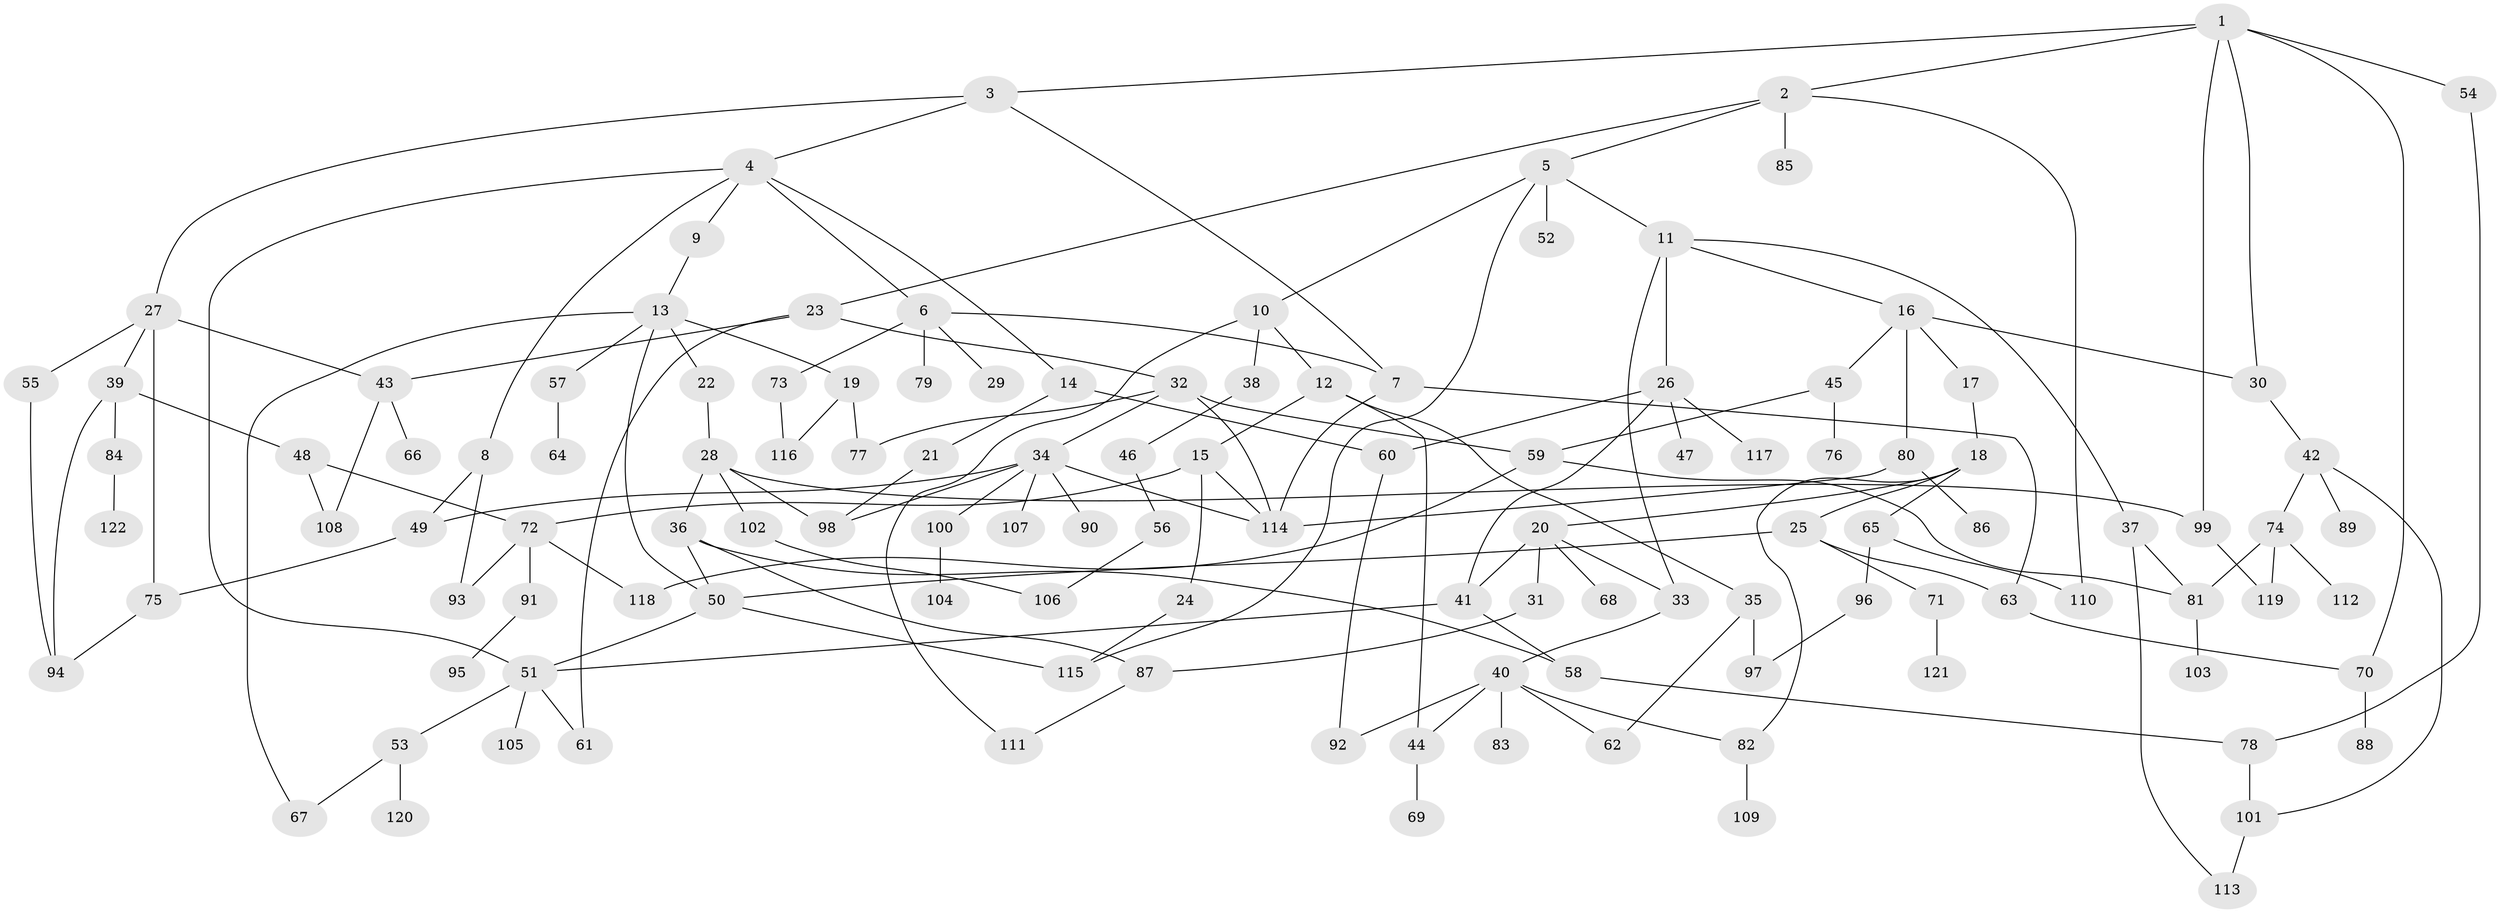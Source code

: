 // Generated by graph-tools (version 1.1) at 2025/01/03/09/25 03:01:04]
// undirected, 122 vertices, 171 edges
graph export_dot {
graph [start="1"]
  node [color=gray90,style=filled];
  1;
  2;
  3;
  4;
  5;
  6;
  7;
  8;
  9;
  10;
  11;
  12;
  13;
  14;
  15;
  16;
  17;
  18;
  19;
  20;
  21;
  22;
  23;
  24;
  25;
  26;
  27;
  28;
  29;
  30;
  31;
  32;
  33;
  34;
  35;
  36;
  37;
  38;
  39;
  40;
  41;
  42;
  43;
  44;
  45;
  46;
  47;
  48;
  49;
  50;
  51;
  52;
  53;
  54;
  55;
  56;
  57;
  58;
  59;
  60;
  61;
  62;
  63;
  64;
  65;
  66;
  67;
  68;
  69;
  70;
  71;
  72;
  73;
  74;
  75;
  76;
  77;
  78;
  79;
  80;
  81;
  82;
  83;
  84;
  85;
  86;
  87;
  88;
  89;
  90;
  91;
  92;
  93;
  94;
  95;
  96;
  97;
  98;
  99;
  100;
  101;
  102;
  103;
  104;
  105;
  106;
  107;
  108;
  109;
  110;
  111;
  112;
  113;
  114;
  115;
  116;
  117;
  118;
  119;
  120;
  121;
  122;
  1 -- 2;
  1 -- 3;
  1 -- 30;
  1 -- 54;
  1 -- 70;
  1 -- 99;
  2 -- 5;
  2 -- 23;
  2 -- 85;
  2 -- 110;
  3 -- 4;
  3 -- 7;
  3 -- 27;
  4 -- 6;
  4 -- 8;
  4 -- 9;
  4 -- 14;
  4 -- 51;
  5 -- 10;
  5 -- 11;
  5 -- 52;
  5 -- 115;
  6 -- 29;
  6 -- 73;
  6 -- 79;
  6 -- 7;
  7 -- 114;
  7 -- 63;
  8 -- 93;
  8 -- 49;
  9 -- 13;
  10 -- 12;
  10 -- 38;
  10 -- 111;
  11 -- 16;
  11 -- 26;
  11 -- 37;
  11 -- 33;
  12 -- 15;
  12 -- 35;
  12 -- 44;
  13 -- 19;
  13 -- 22;
  13 -- 57;
  13 -- 67;
  13 -- 50;
  14 -- 21;
  14 -- 60;
  15 -- 24;
  15 -- 114;
  15 -- 72;
  16 -- 17;
  16 -- 45;
  16 -- 80;
  16 -- 30;
  17 -- 18;
  18 -- 20;
  18 -- 25;
  18 -- 65;
  18 -- 82;
  19 -- 77;
  19 -- 116;
  20 -- 31;
  20 -- 33;
  20 -- 41;
  20 -- 68;
  21 -- 98;
  22 -- 28;
  23 -- 32;
  23 -- 43;
  23 -- 61;
  24 -- 115;
  25 -- 63;
  25 -- 71;
  25 -- 50;
  26 -- 47;
  26 -- 117;
  26 -- 41;
  26 -- 60;
  27 -- 39;
  27 -- 55;
  27 -- 43;
  27 -- 75;
  28 -- 36;
  28 -- 99;
  28 -- 102;
  28 -- 98;
  30 -- 42;
  31 -- 87;
  32 -- 34;
  32 -- 59;
  32 -- 114;
  32 -- 77;
  33 -- 40;
  34 -- 49;
  34 -- 90;
  34 -- 100;
  34 -- 107;
  34 -- 98;
  34 -- 114;
  35 -- 97;
  35 -- 62;
  36 -- 50;
  36 -- 58;
  36 -- 87;
  37 -- 81;
  37 -- 113;
  38 -- 46;
  39 -- 48;
  39 -- 84;
  39 -- 94;
  40 -- 62;
  40 -- 82;
  40 -- 83;
  40 -- 92;
  40 -- 44;
  41 -- 51;
  41 -- 58;
  42 -- 74;
  42 -- 89;
  42 -- 101;
  43 -- 66;
  43 -- 108;
  44 -- 69;
  45 -- 76;
  45 -- 59;
  46 -- 56;
  48 -- 72;
  48 -- 108;
  49 -- 75;
  50 -- 51;
  50 -- 115;
  51 -- 53;
  51 -- 105;
  51 -- 61;
  53 -- 120;
  53 -- 67;
  54 -- 78;
  55 -- 94;
  56 -- 106;
  57 -- 64;
  58 -- 78;
  59 -- 81;
  59 -- 118;
  60 -- 92;
  63 -- 70;
  65 -- 96;
  65 -- 110;
  70 -- 88;
  71 -- 121;
  72 -- 91;
  72 -- 93;
  72 -- 118;
  73 -- 116;
  74 -- 112;
  74 -- 119;
  74 -- 81;
  75 -- 94;
  78 -- 101;
  80 -- 86;
  80 -- 114;
  81 -- 103;
  82 -- 109;
  84 -- 122;
  87 -- 111;
  91 -- 95;
  96 -- 97;
  99 -- 119;
  100 -- 104;
  101 -- 113;
  102 -- 106;
}
